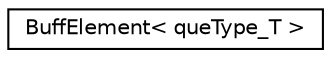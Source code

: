 digraph G
{
  edge [fontname="Helvetica",fontsize="10",labelfontname="Helvetica",labelfontsize="10"];
  node [fontname="Helvetica",fontsize="10",shape=record];
  rankdir=LR;
  Node1 [label="BuffElement\< queType_T \>",height=0.2,width=0.4,color="black", fillcolor="white", style="filled",URL="$structBuffElement.html"];
}
